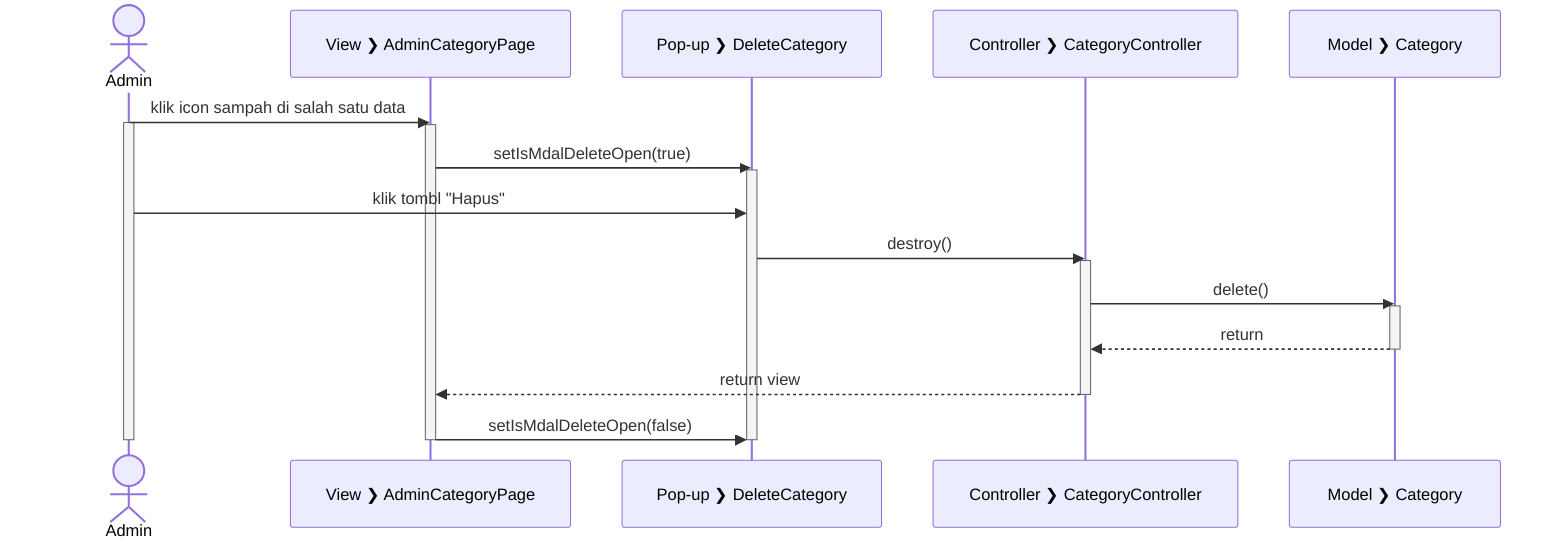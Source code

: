 sequenceDiagram
  actor Admin
  participant V_ACP as View #10095; AdminCategoryPage
  participant P_DC as Pop-up #10095; DeleteCategory
  participant C_C as Controller #10095; CategoryController
  participant M_C as Model #10095; Category
  
  Admin->>V_ACP: klik icon sampah di salah satu data
  
  activate Admin

  activate V_ACP

  V_ACP->>P_DC: setIsMdalDeleteOpen(true)

  activate P_DC

  Admin->>P_DC: klik tombl "Hapus"
  P_DC->>C_C: destroy()

  activate C_C

  C_C->>M_C: delete()
  
  activate M_C
  
  M_C-->>C_C: return

  deactivate M_C

  C_C-->>V_ACP: return view

  deactivate C_C
  
  V_ACP->>P_DC: setIsMdalDeleteOpen(false)

  deactivate P_DC
  deactivate V_ACP

  deactivate Admin